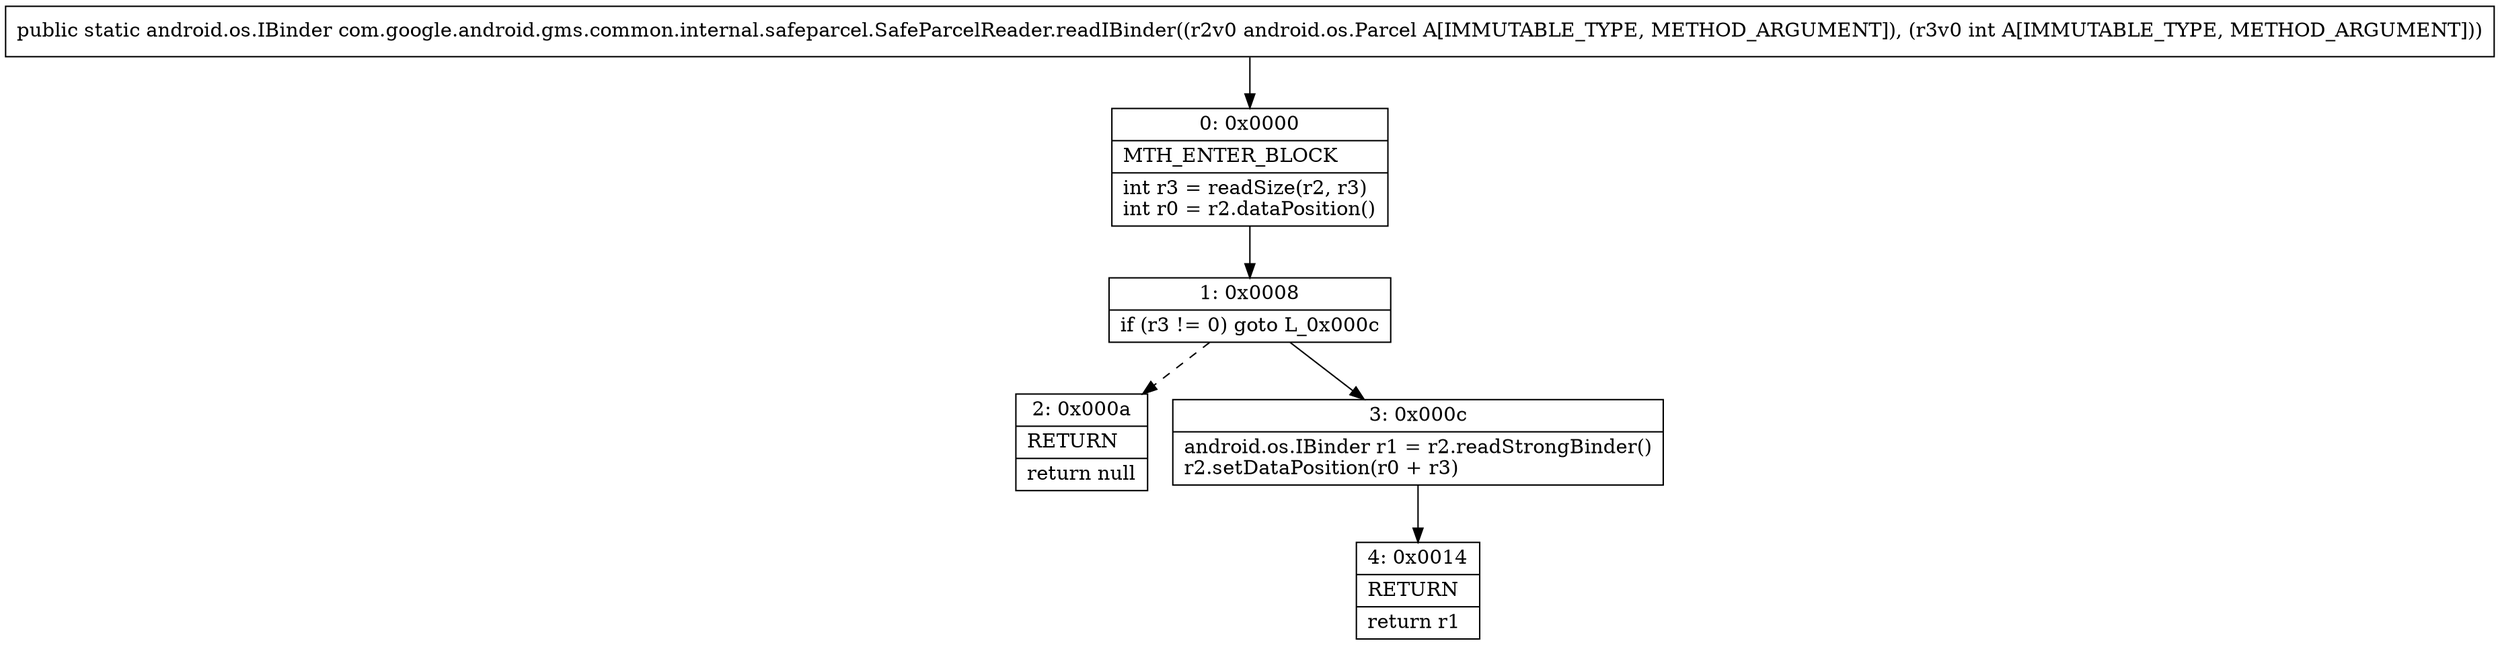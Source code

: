 digraph "CFG forcom.google.android.gms.common.internal.safeparcel.SafeParcelReader.readIBinder(Landroid\/os\/Parcel;I)Landroid\/os\/IBinder;" {
Node_0 [shape=record,label="{0\:\ 0x0000|MTH_ENTER_BLOCK\l|int r3 = readSize(r2, r3)\lint r0 = r2.dataPosition()\l}"];
Node_1 [shape=record,label="{1\:\ 0x0008|if (r3 != 0) goto L_0x000c\l}"];
Node_2 [shape=record,label="{2\:\ 0x000a|RETURN\l|return null\l}"];
Node_3 [shape=record,label="{3\:\ 0x000c|android.os.IBinder r1 = r2.readStrongBinder()\lr2.setDataPosition(r0 + r3)\l}"];
Node_4 [shape=record,label="{4\:\ 0x0014|RETURN\l|return r1\l}"];
MethodNode[shape=record,label="{public static android.os.IBinder com.google.android.gms.common.internal.safeparcel.SafeParcelReader.readIBinder((r2v0 android.os.Parcel A[IMMUTABLE_TYPE, METHOD_ARGUMENT]), (r3v0 int A[IMMUTABLE_TYPE, METHOD_ARGUMENT])) }"];
MethodNode -> Node_0;
Node_0 -> Node_1;
Node_1 -> Node_2[style=dashed];
Node_1 -> Node_3;
Node_3 -> Node_4;
}

